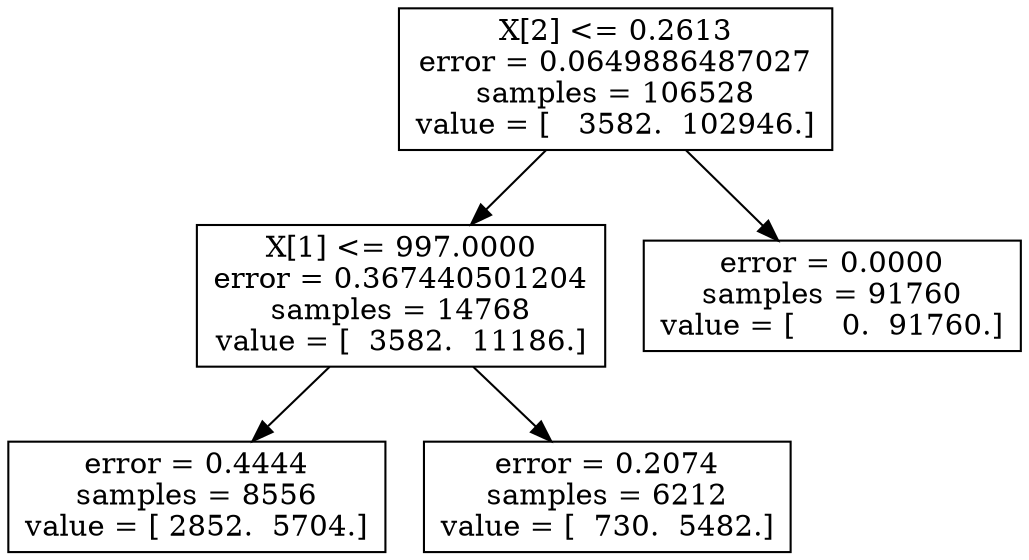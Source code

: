 digraph Tree {
0 [label="X[2] <= 0.2613\nerror = 0.0649886487027\nsamples = 106528\nvalue = [   3582.  102946.]", shape="box"] ;
1 [label="X[1] <= 997.0000\nerror = 0.367440501204\nsamples = 14768\nvalue = [  3582.  11186.]", shape="box"] ;
0 -> 1 ;
2 [label="error = 0.4444\nsamples = 8556\nvalue = [ 2852.  5704.]", shape="box"] ;
1 -> 2 ;
3 [label="error = 0.2074\nsamples = 6212\nvalue = [  730.  5482.]", shape="box"] ;
1 -> 3 ;
4 [label="error = 0.0000\nsamples = 91760\nvalue = [     0.  91760.]", shape="box"] ;
0 -> 4 ;
}